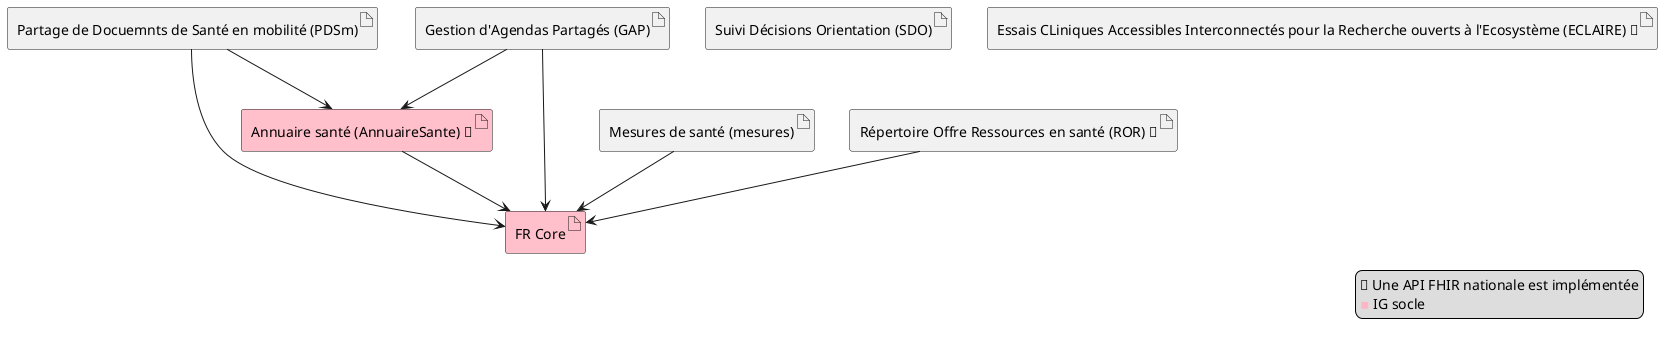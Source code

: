 @startuml

artifact "FR Core" as frcore #pink
url of frcore is  [[https://hl7.fr/ig/fhir/core]]

artifact "Annuaire santé (AnnuaireSante) 🔌" as annuaire #pink
url of annuaire is  [[https://interop.esante.gouv.fr/ig/fhir/annuaire]]

annuaire --> frcore 

artifact "Partage de Docuemnts de Santé en mobilité (PDSm)" as pdsm 
url of pdsm is  [[https://interop.esante.gouv.fr/ig/fhir/pdsm]]

pdsm --> frcore 
pdsm --> annuaire


artifact "Mesures de santé (mesures)" as mesures
url of mesures is  [[https://interop.esante.gouv.fr/ig/fhir/mesures]]

mesures --> frcore 


artifact "Suivi Décisions Orientation (SDO)" as sdo
url of sdo is  [[https://interop.esante.gouv.fr/ig/fhir/sdo]]


artifact "Gestion d'Agendas Partagés (GAP)" as gap
url of gap is  [[https://interop.esante.gouv.fr/ig/fhir/gap]]

gap --> frcore 
gap --> annuaire


' artifact "Cercle De Soins (CDS)" as cds
' url of frcore is  [[https://interop.esante.gouv.fr/ig/fhir/cds]]

' artifact "Cahier De Liaison (CDL)" as cdl
' url of frcore is  [[https://interop.esante.gouv.fr/ig/fhir/cdl]]



artifact "Répertoire Offre Ressources en santé (ROR) 🔌" as ror
url of ror is  [[https://interop.esante.gouv.fr/ig/fhir/ror]]


ror --> frcore 

artifact "Essais CLiniques Accessibles Interconnectés pour la Recherche ouverts à l'Ecosystème (ECLAIRE) 🔌" as eclaire 
url of eclaire is  [[https://interop.esante.gouv.fr/ig/fhir/eclaire]]

legend right
    🔌 Une API FHIR nationale est implémentée
    <font color=#ffb6c4>▪️</font> IG socle
end legend 

@enduml